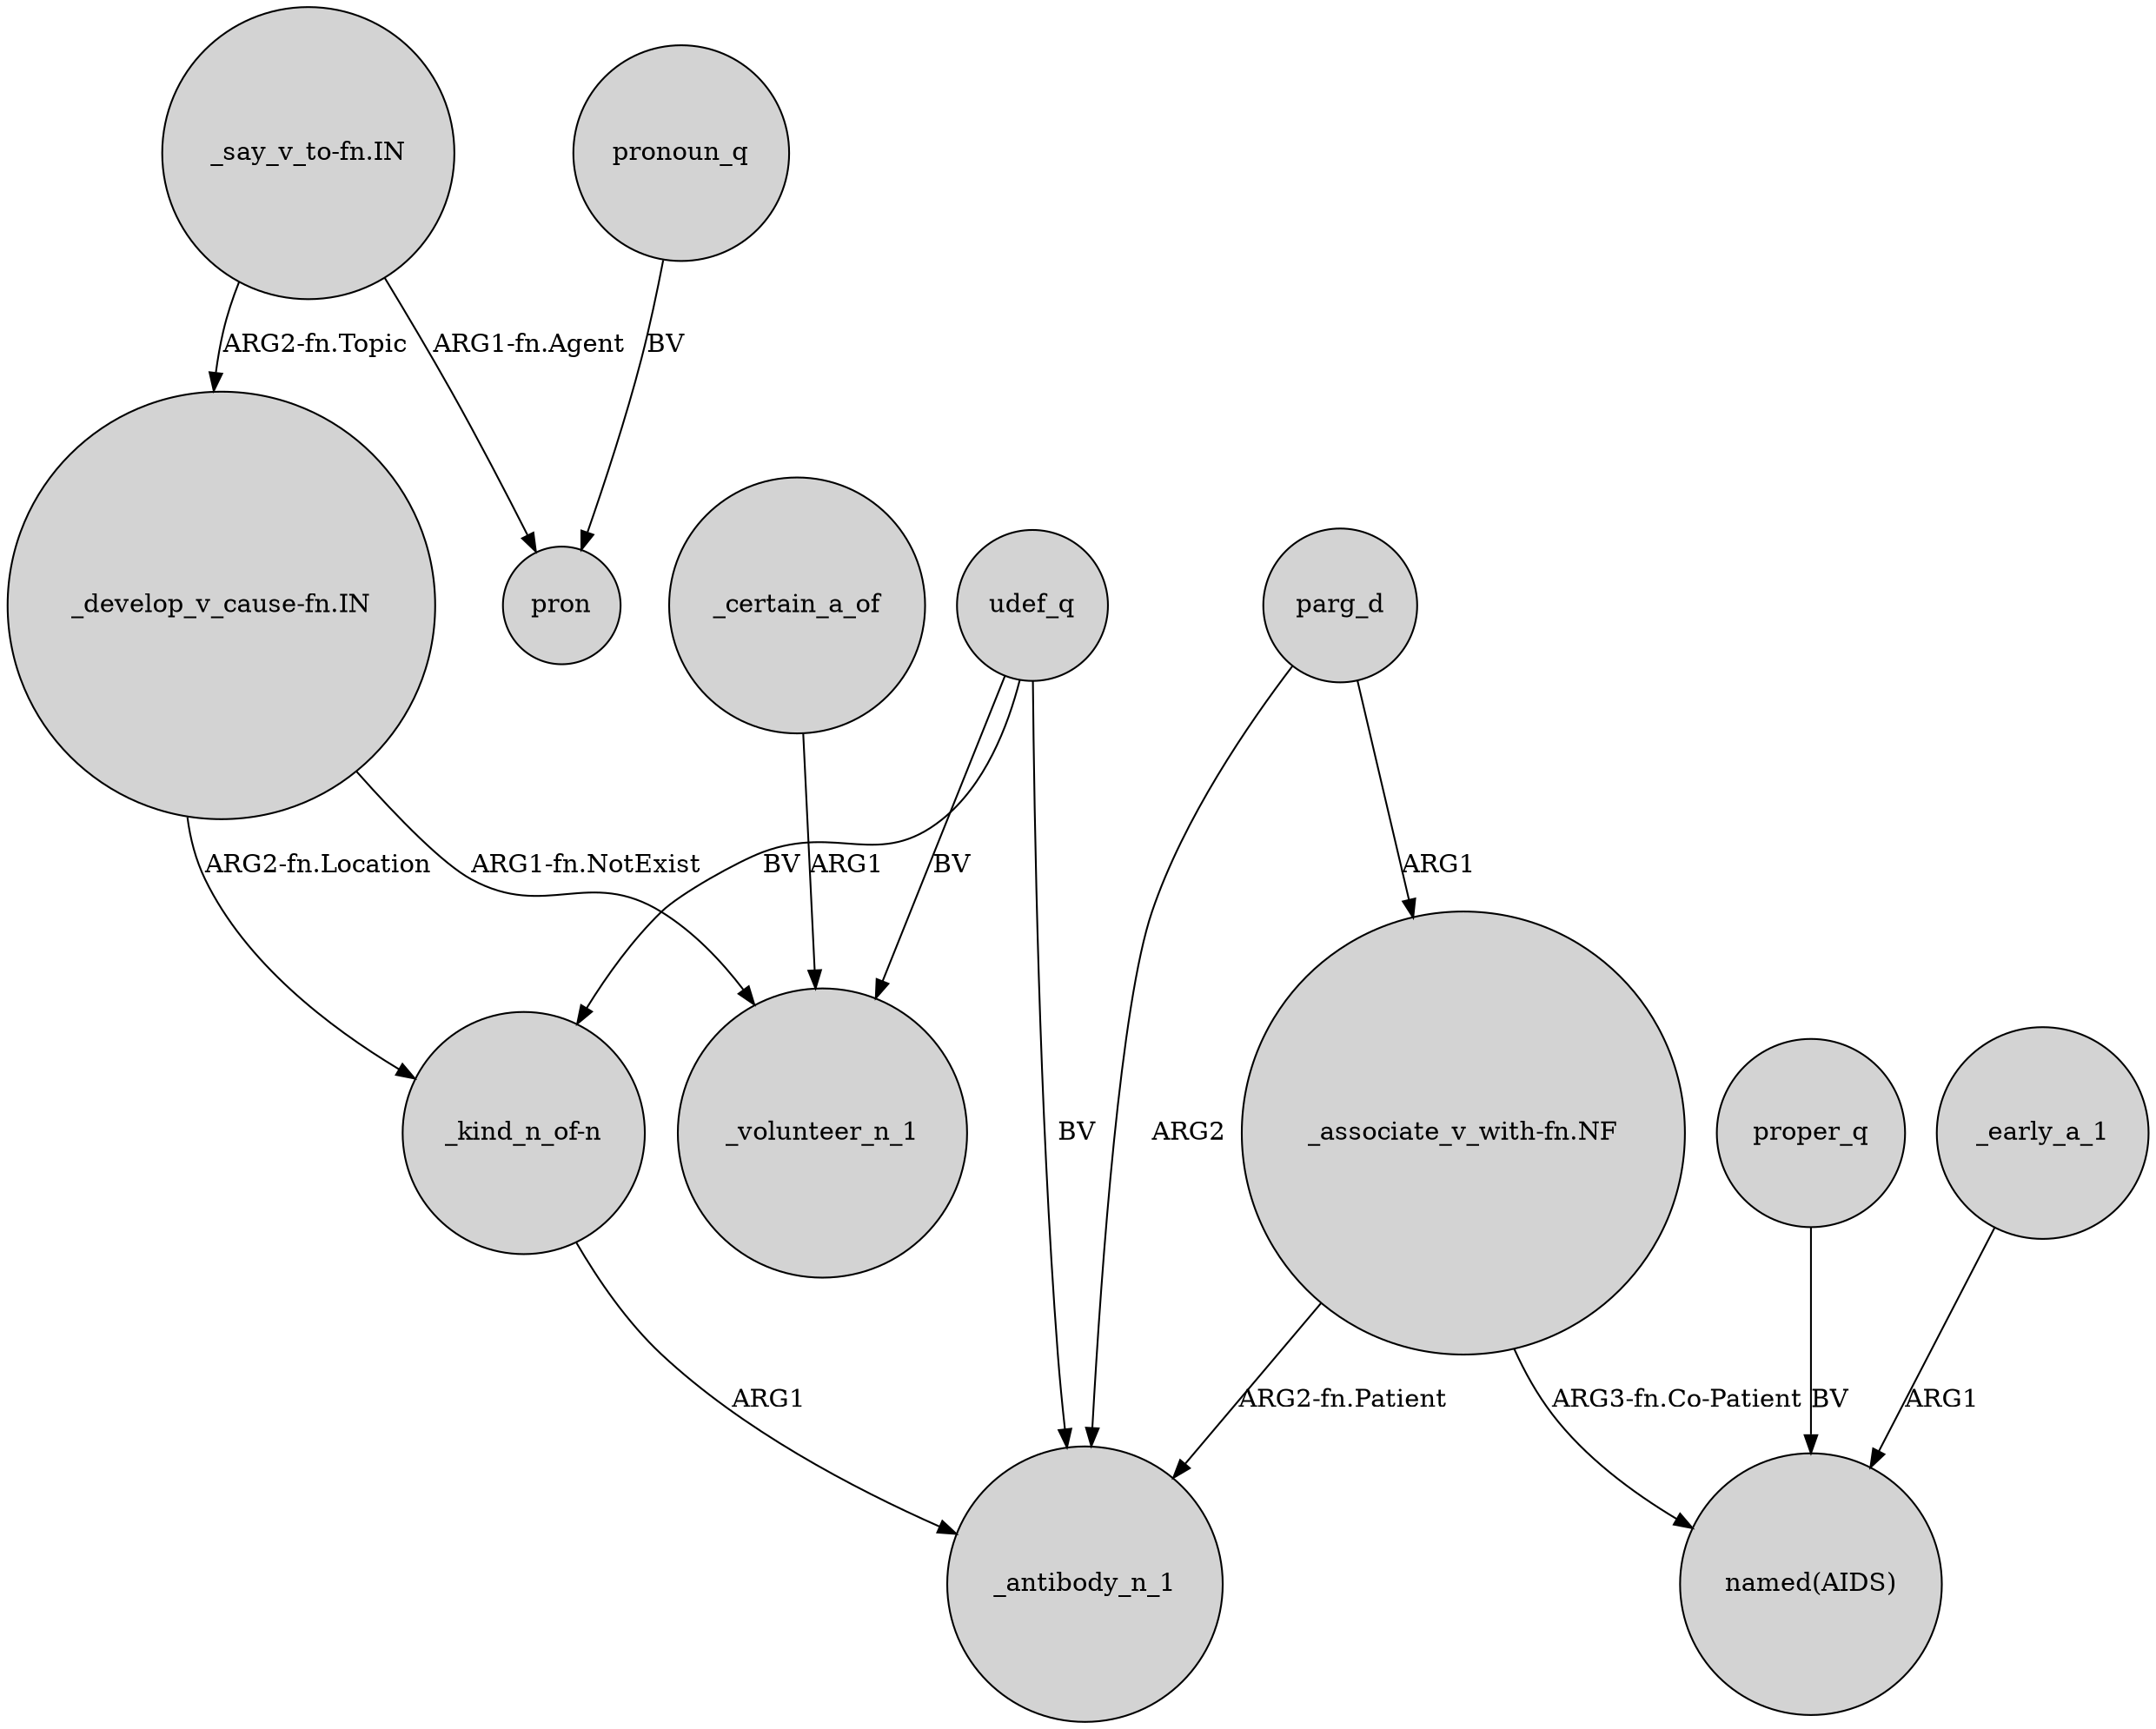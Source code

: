 digraph {
	node [shape=circle style=filled]
	udef_q -> "_kind_n_of-n" [label=BV]
	"_kind_n_of-n" -> _antibody_n_1 [label=ARG1]
	"_develop_v_cause-fn.IN" -> _volunteer_n_1 [label="ARG1-fn.NotExist"]
	"_develop_v_cause-fn.IN" -> "_kind_n_of-n" [label="ARG2-fn.Location"]
	udef_q -> _antibody_n_1 [label=BV]
	"_associate_v_with-fn.NF" -> _antibody_n_1 [label="ARG2-fn.Patient"]
	_certain_a_of -> _volunteer_n_1 [label=ARG1]
	parg_d -> _antibody_n_1 [label=ARG2]
	parg_d -> "_associate_v_with-fn.NF" [label=ARG1]
	proper_q -> "named(AIDS)" [label=BV]
	_early_a_1 -> "named(AIDS)" [label=ARG1]
	"_say_v_to-fn.IN" -> "_develop_v_cause-fn.IN" [label="ARG2-fn.Topic"]
	"_associate_v_with-fn.NF" -> "named(AIDS)" [label="ARG3-fn.Co-Patient"]
	udef_q -> _volunteer_n_1 [label=BV]
	"_say_v_to-fn.IN" -> pron [label="ARG1-fn.Agent"]
	pronoun_q -> pron [label=BV]
}

